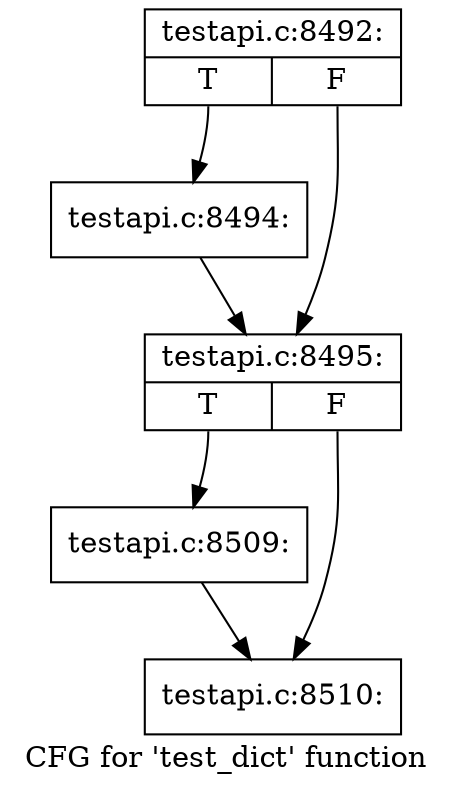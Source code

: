 digraph "CFG for 'test_dict' function" {
	label="CFG for 'test_dict' function";

	Node0x44d19f0 [shape=record,label="{testapi.c:8492:|{<s0>T|<s1>F}}"];
	Node0x44d19f0:s0 -> Node0x44d90d0;
	Node0x44d19f0:s1 -> Node0x44d9120;
	Node0x44d90d0 [shape=record,label="{testapi.c:8494:}"];
	Node0x44d90d0 -> Node0x44d9120;
	Node0x44d9120 [shape=record,label="{testapi.c:8495:|{<s0>T|<s1>F}}"];
	Node0x44d9120:s0 -> Node0x3648630;
	Node0x44d9120:s1 -> Node0x44e15f0;
	Node0x3648630 [shape=record,label="{testapi.c:8509:}"];
	Node0x3648630 -> Node0x44e15f0;
	Node0x44e15f0 [shape=record,label="{testapi.c:8510:}"];
}
